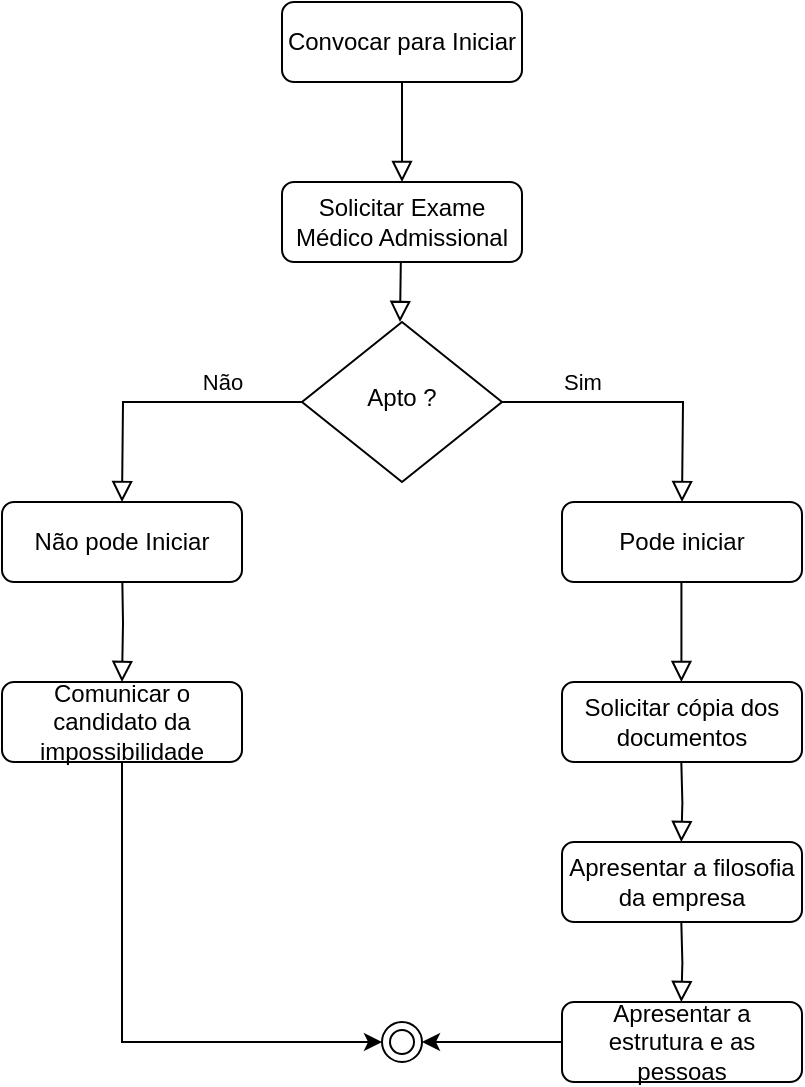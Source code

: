 <mxfile version="14.6.13" type="google"><diagram id="C5RBs43oDa-KdzZeNtuy" name="Page-1"><mxGraphModel dx="1240" dy="607" grid="1" gridSize="10" guides="1" tooltips="1" connect="1" arrows="1" fold="1" page="1" pageScale="1" pageWidth="827" pageHeight="1169" math="0" shadow="0"><root><mxCell id="WIyWlLk6GJQsqaUBKTNV-0"/><mxCell id="WIyWlLk6GJQsqaUBKTNV-1" parent="WIyWlLk6GJQsqaUBKTNV-0"/><mxCell id="WIyWlLk6GJQsqaUBKTNV-2" value="" style="rounded=0;html=1;jettySize=auto;orthogonalLoop=1;fontSize=11;endArrow=block;endFill=0;endSize=8;strokeWidth=1;shadow=0;labelBackgroundColor=none;edgeStyle=orthogonalEdgeStyle;" parent="WIyWlLk6GJQsqaUBKTNV-1" source="WIyWlLk6GJQsqaUBKTNV-3" edge="1"><mxGeometry relative="1" as="geometry"><mxPoint x="400" y="120" as="targetPoint"/></mxGeometry></mxCell><mxCell id="WIyWlLk6GJQsqaUBKTNV-3" value="Convocar para Iniciar" style="rounded=1;whiteSpace=wrap;html=1;fontSize=12;glass=0;strokeWidth=1;shadow=0;" parent="WIyWlLk6GJQsqaUBKTNV-1" vertex="1"><mxGeometry x="340" y="30" width="120" height="40" as="geometry"/></mxCell><mxCell id="WIyWlLk6GJQsqaUBKTNV-4" value="Sim" style="rounded=0;html=1;jettySize=auto;orthogonalLoop=1;fontSize=11;endArrow=block;endFill=0;endSize=8;strokeWidth=1;shadow=0;labelBackgroundColor=none;edgeStyle=orthogonalEdgeStyle;" parent="WIyWlLk6GJQsqaUBKTNV-1" source="WIyWlLk6GJQsqaUBKTNV-6" edge="1"><mxGeometry x="-1" y="-140" relative="1" as="geometry"><mxPoint x="140" y="130" as="offset"/><mxPoint x="260" y="280" as="targetPoint"/></mxGeometry></mxCell><mxCell id="WIyWlLk6GJQsqaUBKTNV-5" value="Não" style="edgeStyle=orthogonalEdgeStyle;rounded=0;html=1;jettySize=auto;orthogonalLoop=1;fontSize=11;endArrow=block;endFill=0;endSize=8;strokeWidth=1;shadow=0;labelBackgroundColor=none;entryX=0.5;entryY=0;entryDx=0;entryDy=0;" parent="WIyWlLk6GJQsqaUBKTNV-1" source="WIyWlLk6GJQsqaUBKTNV-6" edge="1"><mxGeometry x="-1" y="140" relative="1" as="geometry"><mxPoint x="-140" y="130" as="offset"/><mxPoint x="540" y="280" as="targetPoint"/></mxGeometry></mxCell><mxCell id="WIyWlLk6GJQsqaUBKTNV-6" value="Apto ?" style="rhombus;whiteSpace=wrap;html=1;shadow=0;fontFamily=Helvetica;fontSize=12;align=center;strokeWidth=1;spacing=6;spacingTop=-4;" parent="WIyWlLk6GJQsqaUBKTNV-1" vertex="1"><mxGeometry x="350" y="190" width="100" height="80" as="geometry"/></mxCell><mxCell id="WIyWlLk6GJQsqaUBKTNV-8" value="" style="rounded=0;html=1;jettySize=auto;orthogonalLoop=1;fontSize=11;endArrow=block;endFill=0;endSize=8;strokeWidth=1;shadow=0;labelBackgroundColor=none;edgeStyle=orthogonalEdgeStyle;" parent="WIyWlLk6GJQsqaUBKTNV-1" target="WIyWlLk6GJQsqaUBKTNV-11" edge="1"><mxGeometry x="0.333" y="20" relative="1" as="geometry"><mxPoint as="offset"/><mxPoint x="260" y="310" as="sourcePoint"/></mxGeometry></mxCell><mxCell id="COx2sEY6cstcpX1I5sIF-16" style="edgeStyle=orthogonalEdgeStyle;rounded=0;orthogonalLoop=1;jettySize=auto;html=1;exitX=0.5;exitY=1;exitDx=0;exitDy=0;entryX=0;entryY=0.5;entryDx=0;entryDy=0;" edge="1" parent="WIyWlLk6GJQsqaUBKTNV-1" source="WIyWlLk6GJQsqaUBKTNV-11" target="COx2sEY6cstcpX1I5sIF-12"><mxGeometry relative="1" as="geometry"/></mxCell><mxCell id="WIyWlLk6GJQsqaUBKTNV-11" value="Comunicar o candidato da impossibilidade" style="rounded=1;whiteSpace=wrap;html=1;fontSize=12;glass=0;strokeWidth=1;shadow=0;" parent="WIyWlLk6GJQsqaUBKTNV-1" vertex="1"><mxGeometry x="200" y="370" width="120" height="40" as="geometry"/></mxCell><mxCell id="COx2sEY6cstcpX1I5sIF-2" value="Solicitar Exame Médico Admissional" style="rounded=1;whiteSpace=wrap;html=1;fontSize=12;glass=0;strokeWidth=1;shadow=0;" vertex="1" parent="WIyWlLk6GJQsqaUBKTNV-1"><mxGeometry x="340" y="120" width="120" height="40" as="geometry"/></mxCell><mxCell id="COx2sEY6cstcpX1I5sIF-5" value="" style="rounded=0;html=1;jettySize=auto;orthogonalLoop=1;fontSize=11;endArrow=block;endFill=0;endSize=8;strokeWidth=1;shadow=0;labelBackgroundColor=none;edgeStyle=orthogonalEdgeStyle;" edge="1" parent="WIyWlLk6GJQsqaUBKTNV-1"><mxGeometry relative="1" as="geometry"><mxPoint x="399.41" y="160.0" as="sourcePoint"/><mxPoint x="399" y="190" as="targetPoint"/></mxGeometry></mxCell><mxCell id="COx2sEY6cstcpX1I5sIF-7" value="Não pode Iniciar" style="rounded=1;whiteSpace=wrap;html=1;fontSize=12;glass=0;strokeWidth=1;shadow=0;" vertex="1" parent="WIyWlLk6GJQsqaUBKTNV-1"><mxGeometry x="200" y="280" width="120" height="40" as="geometry"/></mxCell><mxCell id="COx2sEY6cstcpX1I5sIF-8" value="Pode iniciar" style="rounded=1;whiteSpace=wrap;html=1;fontSize=12;glass=0;strokeWidth=1;shadow=0;" vertex="1" parent="WIyWlLk6GJQsqaUBKTNV-1"><mxGeometry x="480" y="280" width="120" height="40" as="geometry"/></mxCell><mxCell id="COx2sEY6cstcpX1I5sIF-9" value="Solicitar cópia dos documentos" style="rounded=1;whiteSpace=wrap;html=1;fontSize=12;glass=0;strokeWidth=1;shadow=0;" vertex="1" parent="WIyWlLk6GJQsqaUBKTNV-1"><mxGeometry x="480" y="370" width="120" height="40" as="geometry"/></mxCell><mxCell id="COx2sEY6cstcpX1I5sIF-10" value="" style="rounded=0;html=1;jettySize=auto;orthogonalLoop=1;fontSize=11;endArrow=block;endFill=0;endSize=8;strokeWidth=1;shadow=0;labelBackgroundColor=none;edgeStyle=orthogonalEdgeStyle;" edge="1" parent="WIyWlLk6GJQsqaUBKTNV-1"><mxGeometry x="0.333" y="20" relative="1" as="geometry"><mxPoint as="offset"/><mxPoint x="539.71" y="320" as="sourcePoint"/><mxPoint x="539.71" y="370" as="targetPoint"/></mxGeometry></mxCell><mxCell id="COx2sEY6cstcpX1I5sIF-11" value="Apresentar a filosofia da empresa" style="rounded=1;whiteSpace=wrap;html=1;fontSize=12;glass=0;strokeWidth=1;shadow=0;" vertex="1" parent="WIyWlLk6GJQsqaUBKTNV-1"><mxGeometry x="480" y="450" width="120" height="40" as="geometry"/></mxCell><mxCell id="COx2sEY6cstcpX1I5sIF-12" value="" style="ellipse;shape=doubleEllipse;whiteSpace=wrap;html=1;aspect=fixed;" vertex="1" parent="WIyWlLk6GJQsqaUBKTNV-1"><mxGeometry x="390" y="540" width="20" height="20" as="geometry"/></mxCell><mxCell id="COx2sEY6cstcpX1I5sIF-13" value="" style="rounded=0;html=1;jettySize=auto;orthogonalLoop=1;fontSize=11;endArrow=block;endFill=0;endSize=8;strokeWidth=1;shadow=0;labelBackgroundColor=none;edgeStyle=orthogonalEdgeStyle;" edge="1" parent="WIyWlLk6GJQsqaUBKTNV-1"><mxGeometry x="0.333" y="20" relative="1" as="geometry"><mxPoint as="offset"/><mxPoint x="539.66" y="410" as="sourcePoint"/><mxPoint x="539.66" y="450" as="targetPoint"/></mxGeometry></mxCell><mxCell id="COx2sEY6cstcpX1I5sIF-17" style="edgeStyle=orthogonalEdgeStyle;rounded=0;orthogonalLoop=1;jettySize=auto;html=1;exitX=0;exitY=0.5;exitDx=0;exitDy=0;entryX=1;entryY=0.5;entryDx=0;entryDy=0;" edge="1" parent="WIyWlLk6GJQsqaUBKTNV-1" source="COx2sEY6cstcpX1I5sIF-14" target="COx2sEY6cstcpX1I5sIF-12"><mxGeometry relative="1" as="geometry"/></mxCell><mxCell id="COx2sEY6cstcpX1I5sIF-14" value="Apresentar a estrutura e as pessoas" style="rounded=1;whiteSpace=wrap;html=1;fontSize=12;glass=0;strokeWidth=1;shadow=0;" vertex="1" parent="WIyWlLk6GJQsqaUBKTNV-1"><mxGeometry x="480" y="530" width="120" height="40" as="geometry"/></mxCell><mxCell id="COx2sEY6cstcpX1I5sIF-15" value="" style="rounded=0;html=1;jettySize=auto;orthogonalLoop=1;fontSize=11;endArrow=block;endFill=0;endSize=8;strokeWidth=1;shadow=0;labelBackgroundColor=none;edgeStyle=orthogonalEdgeStyle;" edge="1" parent="WIyWlLk6GJQsqaUBKTNV-1"><mxGeometry x="0.333" y="20" relative="1" as="geometry"><mxPoint as="offset"/><mxPoint x="539.66" y="490" as="sourcePoint"/><mxPoint x="539.66" y="530" as="targetPoint"/></mxGeometry></mxCell></root></mxGraphModel></diagram></mxfile>